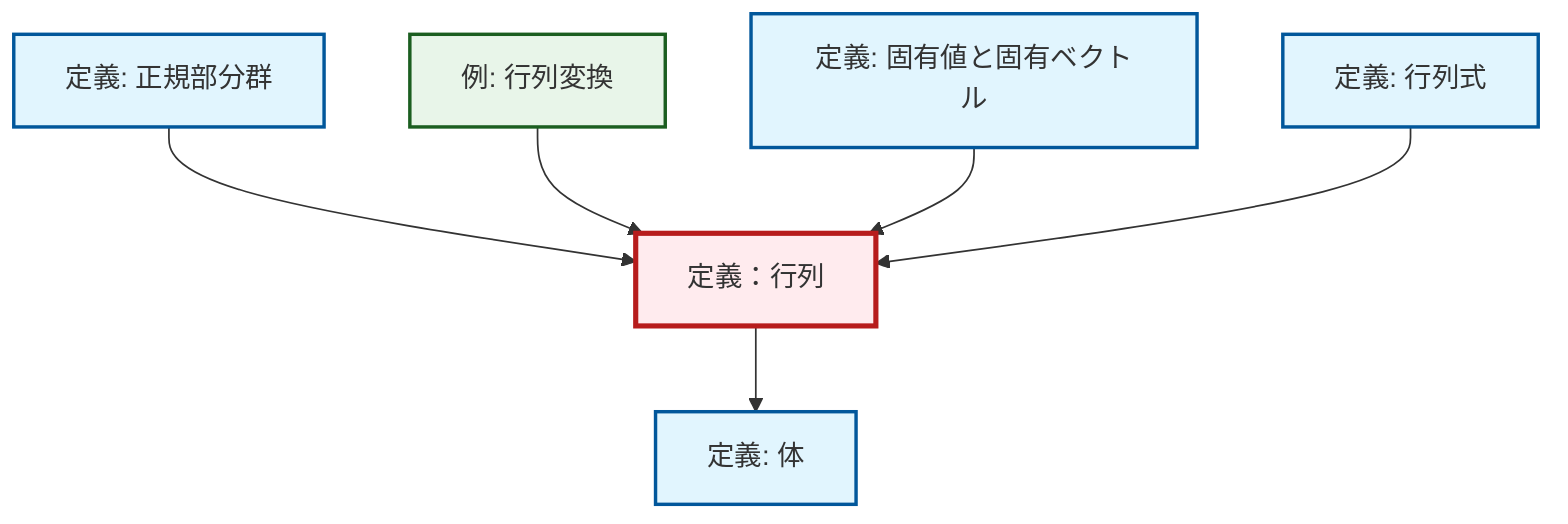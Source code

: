 graph TD
    classDef definition fill:#e1f5fe,stroke:#01579b,stroke-width:2px
    classDef theorem fill:#f3e5f5,stroke:#4a148c,stroke-width:2px
    classDef axiom fill:#fff3e0,stroke:#e65100,stroke-width:2px
    classDef example fill:#e8f5e9,stroke:#1b5e20,stroke-width:2px
    classDef current fill:#ffebee,stroke:#b71c1c,stroke-width:3px
    def-normal-subgroup["定義: 正規部分群"]:::definition
    def-eigenvalue-eigenvector["定義: 固有値と固有ベクトル"]:::definition
    def-determinant["定義: 行列式"]:::definition
    def-field["定義: 体"]:::definition
    ex-matrix-transformation["例: 行列変換"]:::example
    def-matrix["定義：行列"]:::definition
    def-matrix --> def-field
    def-normal-subgroup --> def-matrix
    ex-matrix-transformation --> def-matrix
    def-eigenvalue-eigenvector --> def-matrix
    def-determinant --> def-matrix
    class def-matrix current
